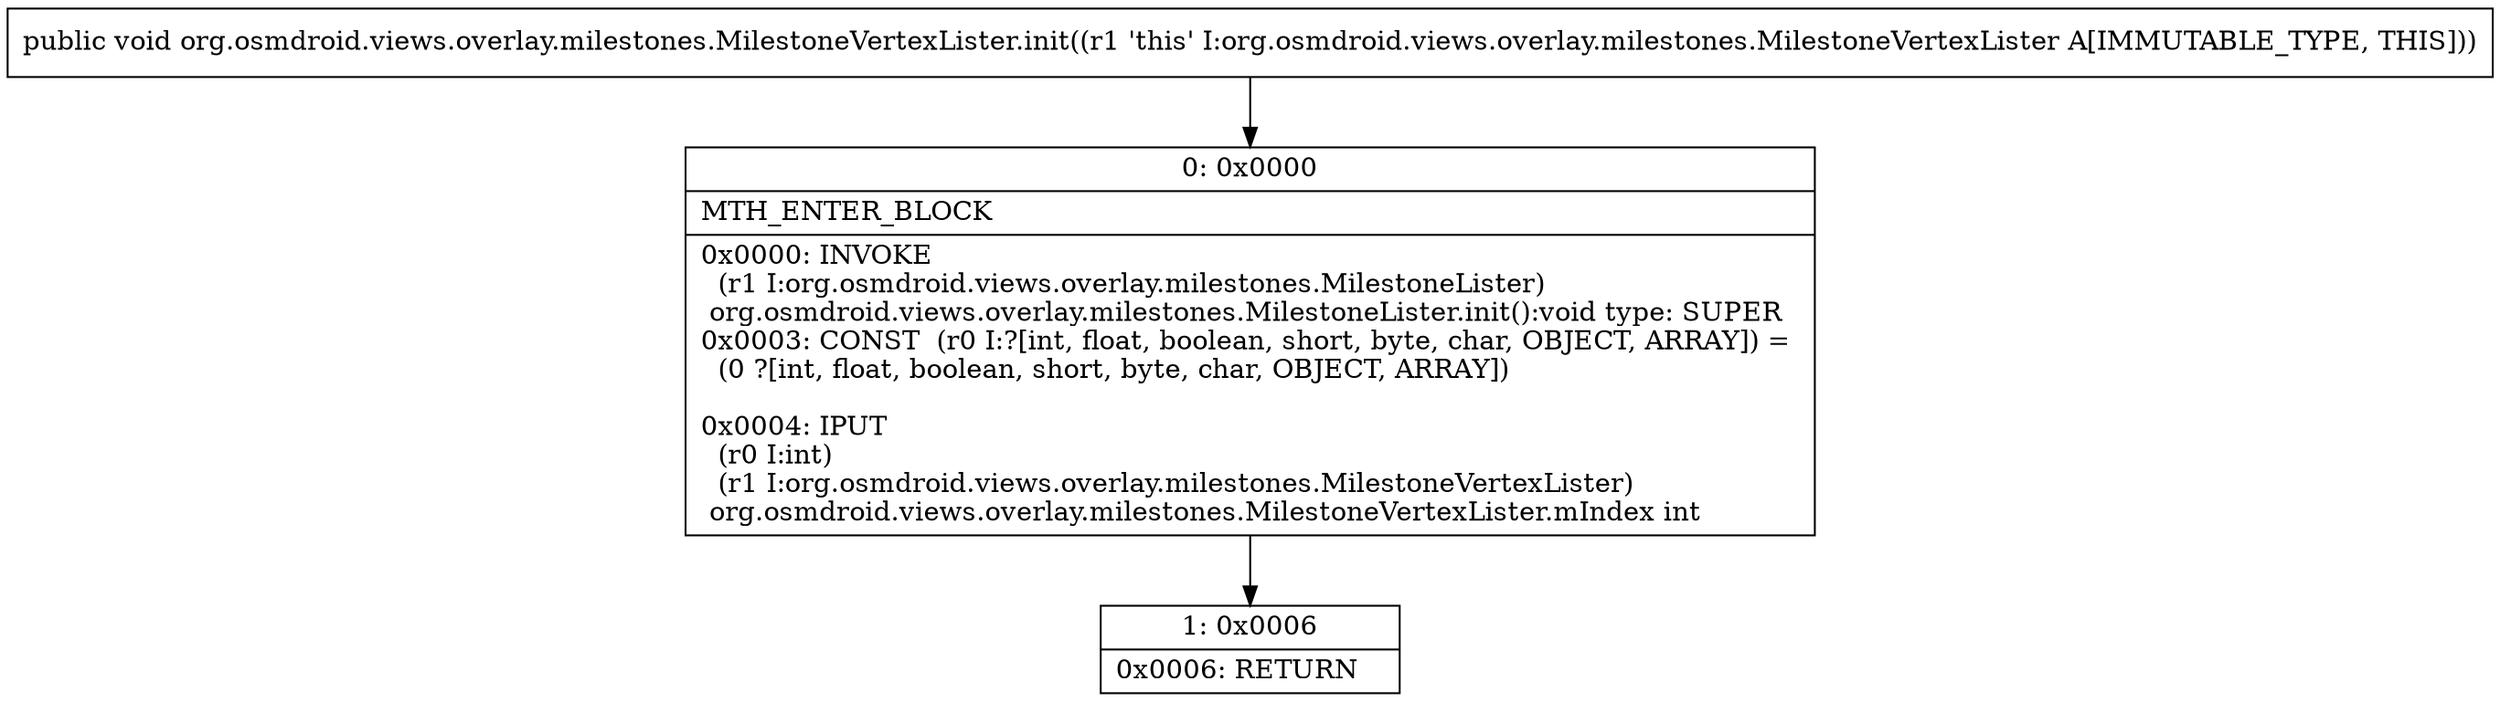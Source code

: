 digraph "CFG fororg.osmdroid.views.overlay.milestones.MilestoneVertexLister.init()V" {
Node_0 [shape=record,label="{0\:\ 0x0000|MTH_ENTER_BLOCK\l|0x0000: INVOKE  \l  (r1 I:org.osmdroid.views.overlay.milestones.MilestoneLister)\l org.osmdroid.views.overlay.milestones.MilestoneLister.init():void type: SUPER \l0x0003: CONST  (r0 I:?[int, float, boolean, short, byte, char, OBJECT, ARRAY]) = \l  (0 ?[int, float, boolean, short, byte, char, OBJECT, ARRAY])\l \l0x0004: IPUT  \l  (r0 I:int)\l  (r1 I:org.osmdroid.views.overlay.milestones.MilestoneVertexLister)\l org.osmdroid.views.overlay.milestones.MilestoneVertexLister.mIndex int \l}"];
Node_1 [shape=record,label="{1\:\ 0x0006|0x0006: RETURN   \l}"];
MethodNode[shape=record,label="{public void org.osmdroid.views.overlay.milestones.MilestoneVertexLister.init((r1 'this' I:org.osmdroid.views.overlay.milestones.MilestoneVertexLister A[IMMUTABLE_TYPE, THIS])) }"];
MethodNode -> Node_0;
Node_0 -> Node_1;
}

